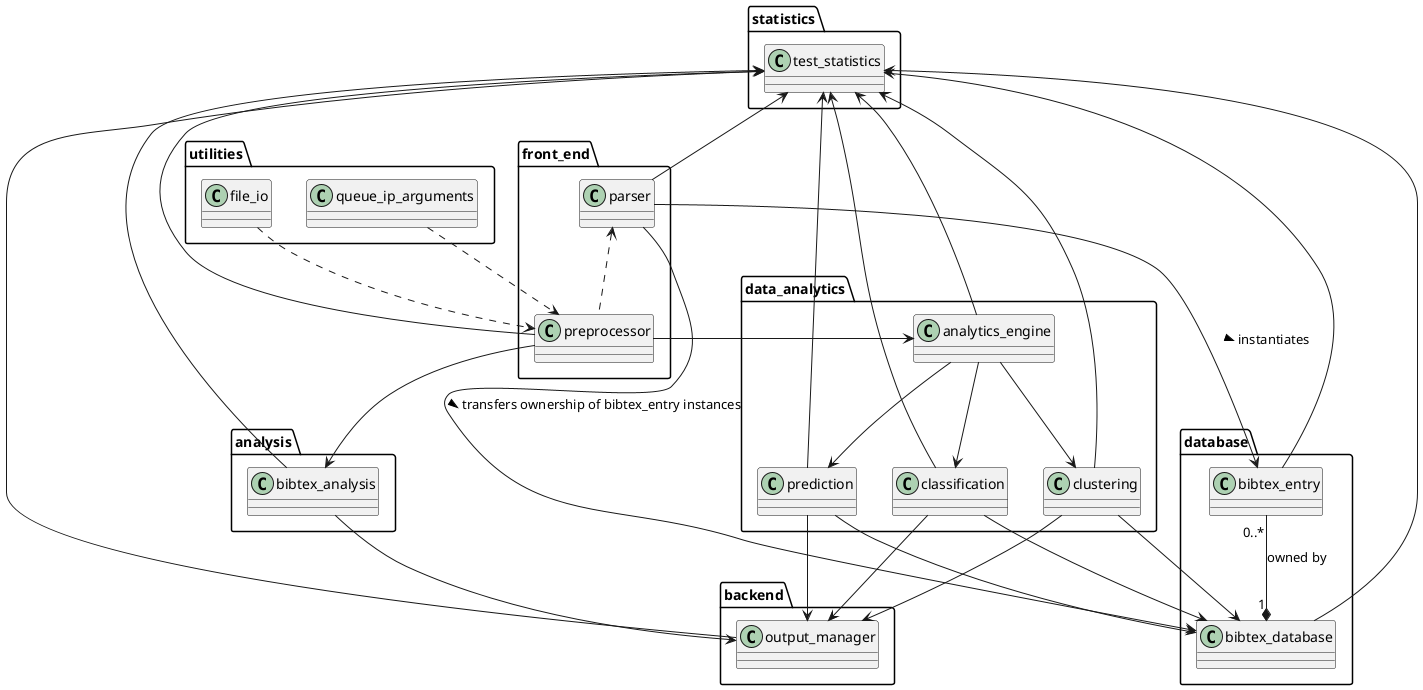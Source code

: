 '	This PlantUML script is written by Zhiyang Ong for declaratively specifying the class diagram for the BibTeX reference manager; this class diagram shall be included in his project report.

'	The MIT License (MIT)

'	Copyright (c) <2017> Zhiyang Ong

'	Permission is hereby granted, free of charge, to any person obtaining a copy of this software and associated documentation files (the "Software"), to deal in the Software without restriction, including without limitation the rights to use, copy, modify, merge, publish, distribute, sublicense, and/or sell copies of the Software, and to permit persons to whom the Software is furnished to do so, subject to the following conditions:

'	The above copyright notice and this permission notice shall be included in all copies or substantial portions of the Software.

'	THE SOFTWARE IS PROVIDED "AS IS", WITHOUT WARRANTY OF ANY KIND, EXPRESS OR IMPLIED, INCLUDING BUT NOT LIMITED TO THE WARRANTIES OF MERCHANTABILITY, FITNESS FOR A PARTICULAR PURPOSE AND NONINFRINGEMENT. IN NO EVENT SHALL THE AUTHORS OR COPYRIGHT HOLDERS BE LIABLE FOR ANY CLAIM, DAMAGES OR OTHER LIABILITY, WHETHER IN AN ACTION OF CONTRACT, TORT OR OTHERWISE, ARISING FROM, OUT OF OR IN CONNECTION WITH THE SOFTWARE OR THE USE OR OTHER DEALINGS IN THE SOFTWARE.

'	Email address: echo "cukj -wb- 23wU4X5M589 TROJANS cqkH wiuz2y 0f Mw Stanford" | awk '{ sub("23wU4X5M589","F.d_c_b. ") sub("Stanford","d0mA1n"); print $5, $2, $8; for (i=1; i<=1; i++) print "6\b"; print $9, $7, $6 }' | sed y/kqcbuHwM62z/gnotrzadqmC/ | tr 'q' ' ' | tr -d [:cntrl:] | tr -d 'ir' | tr y "\n"		Don't compromise my computing accounts. You have been warned.



/'
 ' Initial class diagram
 '/
@startuml

'	Specify packages and its classes of the software.
package front_end {
	class preprocessor
	class parser
}

package database {
	class bibtex_database
	class bibtex_entry
}


package analysis {
	class bibtex_analysis
}

package data_analytics {
	class analytics_engine
	class clustering
	class classification
	class prediction
}


package utilities {
	class file_io
	class queue_ip_arguments
}

package statistics {
	class test_statistics
}




package backend {
	class output_manager
}

'	Specify instance-level relationships between classes.
parser <.. preprocessor
bibtex_entry "0..*" --* "1" bibtex_database : owned by
parser --> bibtex_database : transfers ownership of bibtex_entry instances >
parser --> bibtex_entry : instantiates >
preprocessor --> bibtex_analysis
preprocessor --> analytics_engine
bibtex_analysis --> output_manager
analytics_engine --> clustering
analytics_engine --> classification
analytics_engine --> prediction
clustering --> output_manager
classification --> output_manager
prediction --> output_manager
clustering --> bibtex_database
classification --> bibtex_database
prediction --> bibtex_database
file_io ..> preprocessor
queue_ip_arguments ..> preprocessor

/'
	Highly coupled module "test_statistics" to other classes in the
		software.
 '/
test_statistics <-- preprocessor
test_statistics <-- parser
test_statistics <-- bibtex_entry
test_statistics <-- bibtex_database
test_statistics <-- bibtex_analysis
test_statistics <-- analytics_engine
test_statistics <-- clustering
test_statistics <-- classification
test_statistics <-- prediction
test_statistics <-- output_manager


@enduml
